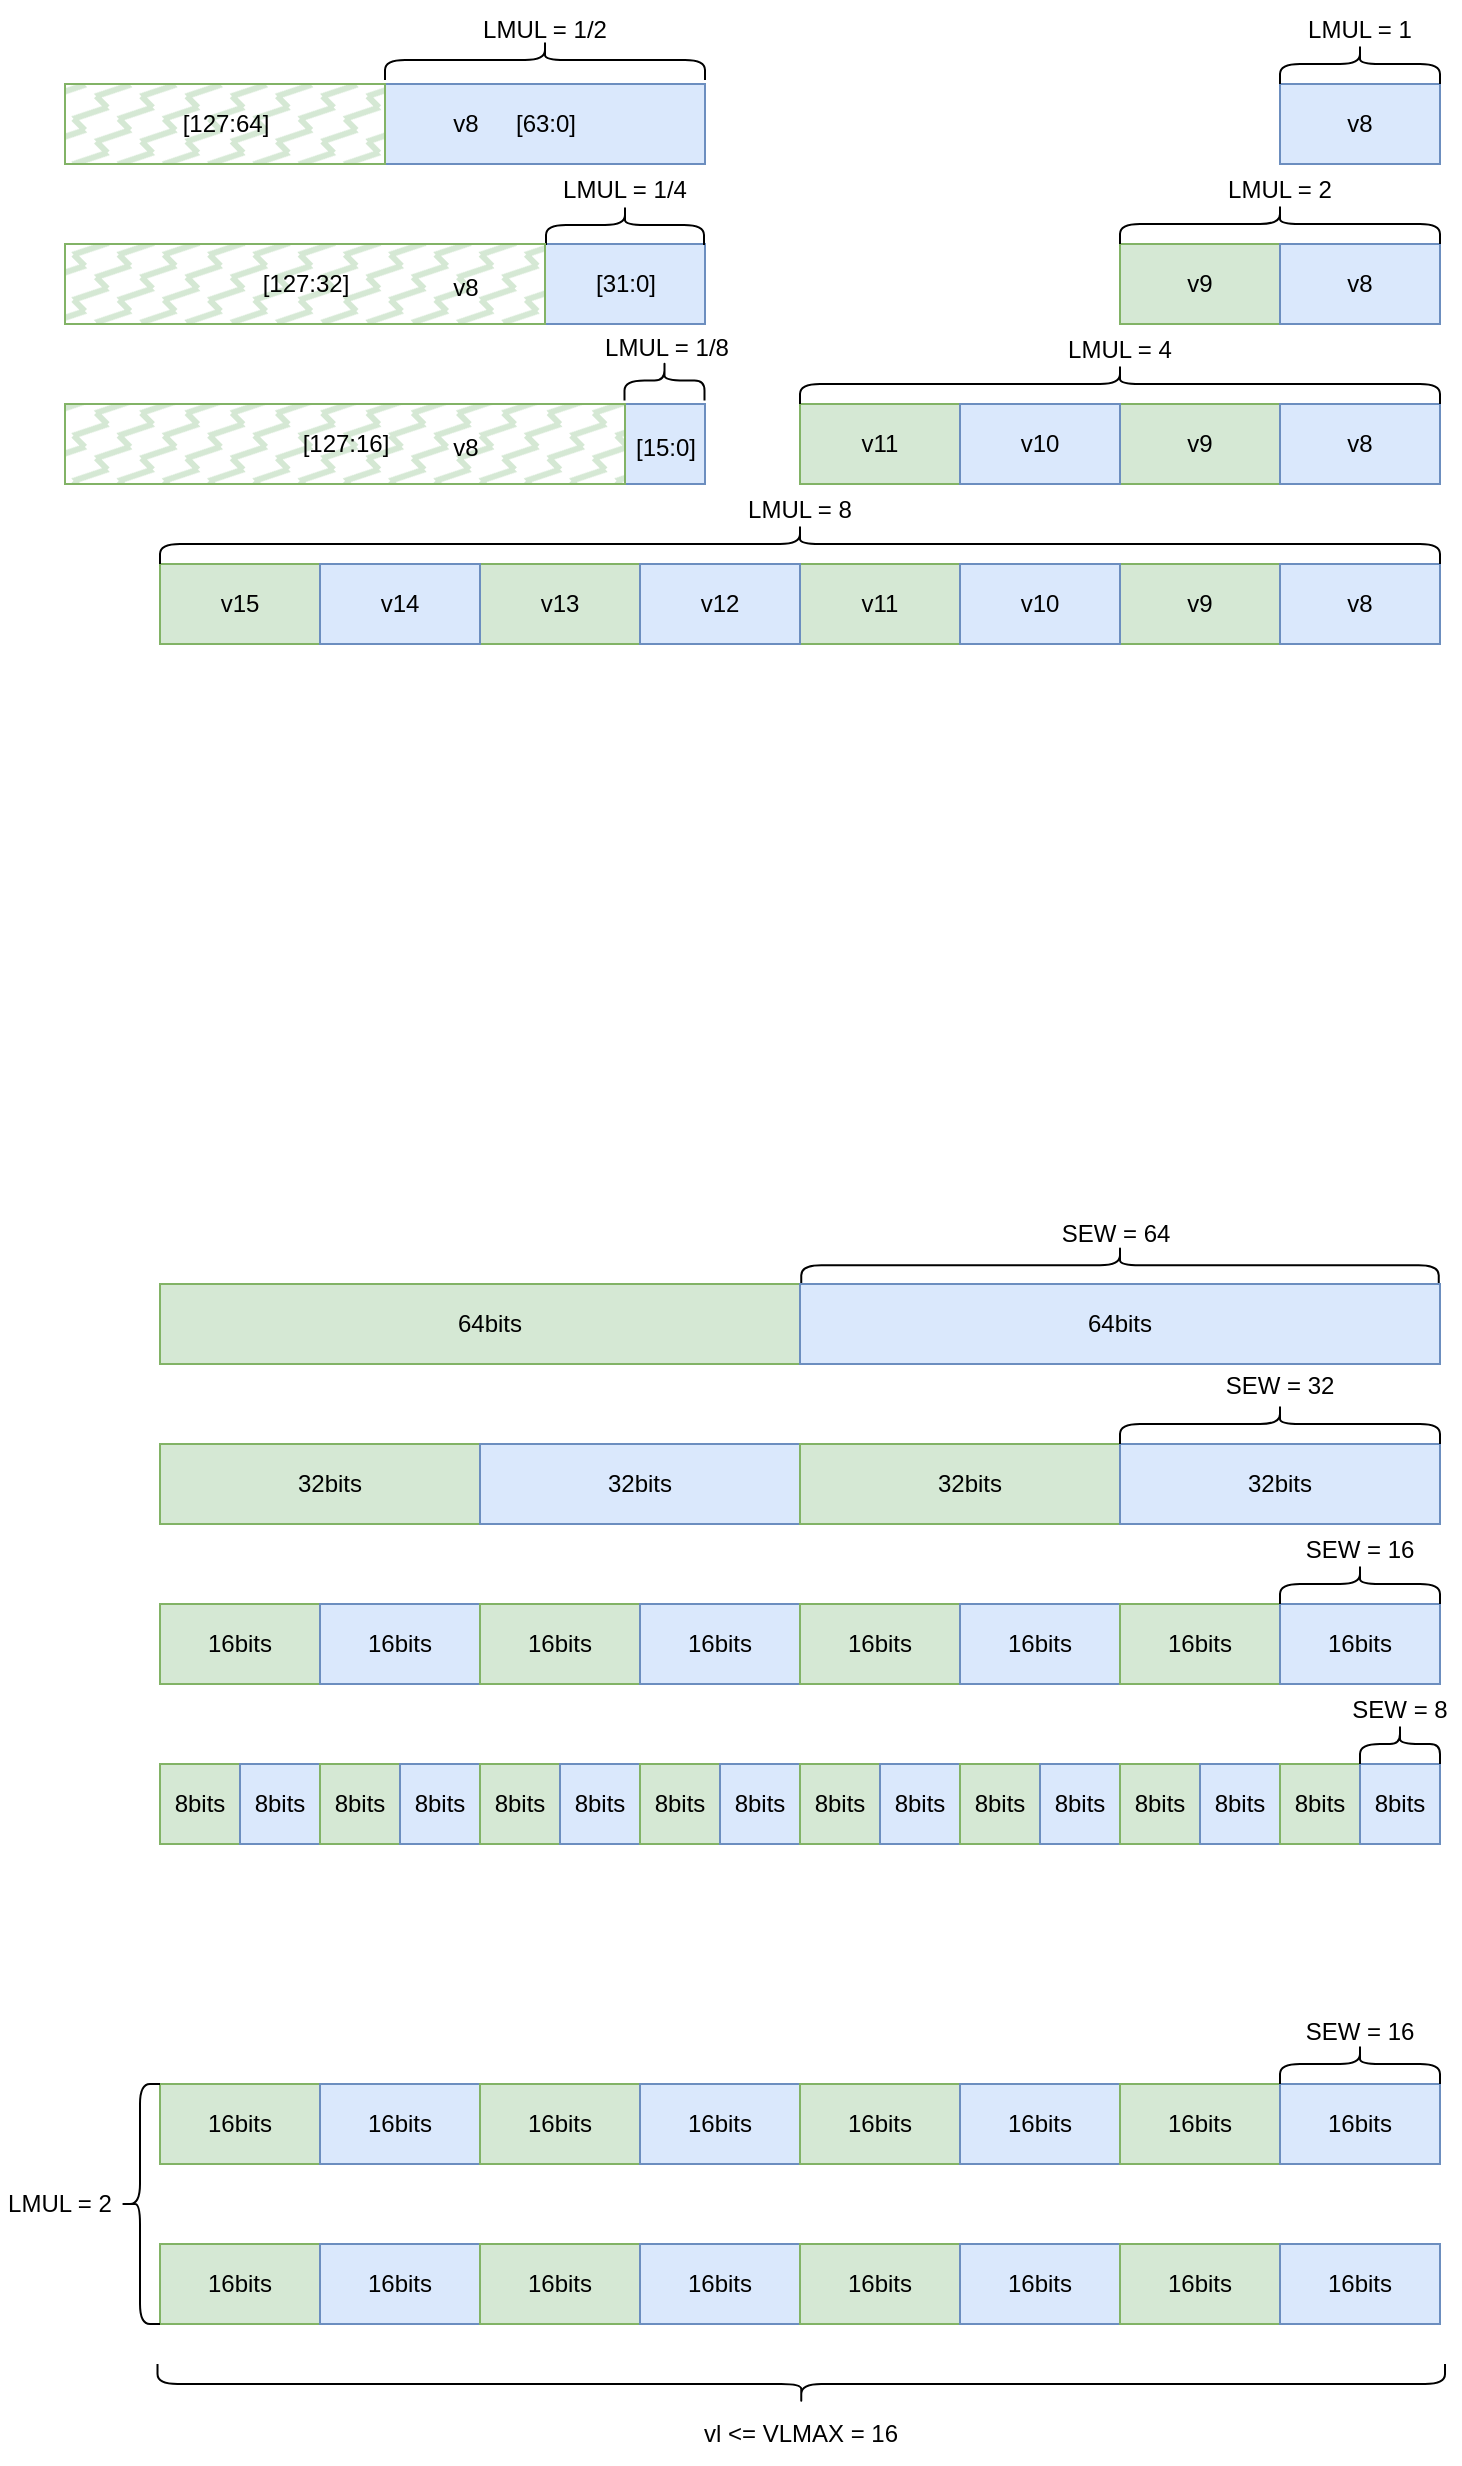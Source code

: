 <mxfile version="21.6.9" type="github">
  <diagram name="第 1 页" id="jzvlUdwYjkxxVMhNJvlO">
    <mxGraphModel dx="1154" dy="656" grid="0" gridSize="10" guides="1" tooltips="1" connect="1" arrows="1" fold="1" page="0" pageScale="1" pageWidth="827" pageHeight="1169" math="0" shadow="0">
      <root>
        <mxCell id="0" />
        <mxCell id="1" parent="0" />
        <mxCell id="4ZSyjeYfk-KYgpUlRUSk-16" value="" style="rounded=0;whiteSpace=wrap;html=1;fillColor=#dae8fc;strokeColor=#6c8ebf;" parent="1" vertex="1">
          <mxGeometry x="680" y="80" width="80" height="40" as="geometry" />
        </mxCell>
        <mxCell id="4ZSyjeYfk-KYgpUlRUSk-8" value="" style="rounded=0;whiteSpace=wrap;html=1;fillColor=#d5e8d4;strokeColor=#82b366;" parent="1" vertex="1">
          <mxGeometry x="600" y="160" width="80" height="40" as="geometry" />
        </mxCell>
        <mxCell id="4ZSyjeYfk-KYgpUlRUSk-9" value="" style="rounded=0;whiteSpace=wrap;html=1;fillColor=#dae8fc;strokeColor=#6c8ebf;" parent="1" vertex="1">
          <mxGeometry x="680" y="160" width="80" height="40" as="geometry" />
        </mxCell>
        <mxCell id="4ZSyjeYfk-KYgpUlRUSk-18" value="v8" style="text;html=1;strokeColor=none;fillColor=none;align=center;verticalAlign=middle;whiteSpace=wrap;rounded=0;" parent="1" vertex="1">
          <mxGeometry x="690" y="85" width="60" height="30" as="geometry" />
        </mxCell>
        <mxCell id="4ZSyjeYfk-KYgpUlRUSk-20" value="v9" style="text;html=1;strokeColor=none;fillColor=none;align=center;verticalAlign=middle;whiteSpace=wrap;rounded=0;" parent="1" vertex="1">
          <mxGeometry x="610" y="165" width="60" height="30" as="geometry" />
        </mxCell>
        <mxCell id="4ZSyjeYfk-KYgpUlRUSk-21" value="v8" style="text;html=1;strokeColor=none;fillColor=none;align=center;verticalAlign=middle;whiteSpace=wrap;rounded=0;" parent="1" vertex="1">
          <mxGeometry x="690" y="165" width="60" height="30" as="geometry" />
        </mxCell>
        <mxCell id="4ZSyjeYfk-KYgpUlRUSk-22" value="" style="rounded=0;whiteSpace=wrap;html=1;fillColor=#d5e8d4;strokeColor=#82b366;" parent="1" vertex="1">
          <mxGeometry x="600" y="240" width="80" height="40" as="geometry" />
        </mxCell>
        <mxCell id="4ZSyjeYfk-KYgpUlRUSk-23" value="" style="rounded=0;whiteSpace=wrap;html=1;fillColor=#dae8fc;strokeColor=#6c8ebf;" parent="1" vertex="1">
          <mxGeometry x="680" y="240" width="80" height="40" as="geometry" />
        </mxCell>
        <mxCell id="4ZSyjeYfk-KYgpUlRUSk-24" value="v9" style="text;html=1;strokeColor=none;fillColor=none;align=center;verticalAlign=middle;whiteSpace=wrap;rounded=0;" parent="1" vertex="1">
          <mxGeometry x="610" y="245" width="60" height="30" as="geometry" />
        </mxCell>
        <mxCell id="4ZSyjeYfk-KYgpUlRUSk-25" value="v8" style="text;html=1;strokeColor=none;fillColor=none;align=center;verticalAlign=middle;whiteSpace=wrap;rounded=0;" parent="1" vertex="1">
          <mxGeometry x="690" y="245" width="60" height="30" as="geometry" />
        </mxCell>
        <mxCell id="4ZSyjeYfk-KYgpUlRUSk-26" value="" style="rounded=0;whiteSpace=wrap;html=1;fillColor=#d5e8d4;strokeColor=#82b366;" parent="1" vertex="1">
          <mxGeometry x="440" y="240" width="80" height="40" as="geometry" />
        </mxCell>
        <mxCell id="4ZSyjeYfk-KYgpUlRUSk-27" value="" style="rounded=0;whiteSpace=wrap;html=1;fillColor=#dae8fc;strokeColor=#6c8ebf;" parent="1" vertex="1">
          <mxGeometry x="520" y="240" width="80" height="40" as="geometry" />
        </mxCell>
        <mxCell id="4ZSyjeYfk-KYgpUlRUSk-29" value="v10" style="text;html=1;strokeColor=none;fillColor=none;align=center;verticalAlign=middle;whiteSpace=wrap;rounded=0;" parent="1" vertex="1">
          <mxGeometry x="530" y="245" width="60" height="30" as="geometry" />
        </mxCell>
        <mxCell id="4ZSyjeYfk-KYgpUlRUSk-30" value="v11" style="text;html=1;strokeColor=none;fillColor=none;align=center;verticalAlign=middle;whiteSpace=wrap;rounded=0;" parent="1" vertex="1">
          <mxGeometry x="450" y="245" width="60" height="30" as="geometry" />
        </mxCell>
        <mxCell id="4ZSyjeYfk-KYgpUlRUSk-31" value="" style="rounded=0;whiteSpace=wrap;html=1;fillColor=#d5e8d4;strokeColor=#82b366;" parent="1" vertex="1">
          <mxGeometry x="600" y="320" width="80" height="40" as="geometry" />
        </mxCell>
        <mxCell id="4ZSyjeYfk-KYgpUlRUSk-32" value="" style="rounded=0;whiteSpace=wrap;html=1;fillColor=#dae8fc;strokeColor=#6c8ebf;" parent="1" vertex="1">
          <mxGeometry x="680" y="320" width="80" height="40" as="geometry" />
        </mxCell>
        <mxCell id="4ZSyjeYfk-KYgpUlRUSk-33" value="v9" style="text;html=1;strokeColor=none;fillColor=none;align=center;verticalAlign=middle;whiteSpace=wrap;rounded=0;" parent="1" vertex="1">
          <mxGeometry x="610" y="325" width="60" height="30" as="geometry" />
        </mxCell>
        <mxCell id="4ZSyjeYfk-KYgpUlRUSk-34" value="v8" style="text;html=1;strokeColor=none;fillColor=none;align=center;verticalAlign=middle;whiteSpace=wrap;rounded=0;" parent="1" vertex="1">
          <mxGeometry x="690" y="325" width="60" height="30" as="geometry" />
        </mxCell>
        <mxCell id="4ZSyjeYfk-KYgpUlRUSk-35" value="" style="rounded=0;whiteSpace=wrap;html=1;fillColor=#d5e8d4;strokeColor=#82b366;" parent="1" vertex="1">
          <mxGeometry x="440" y="320" width="80" height="40" as="geometry" />
        </mxCell>
        <mxCell id="4ZSyjeYfk-KYgpUlRUSk-36" value="" style="rounded=0;whiteSpace=wrap;html=1;fillColor=#dae8fc;strokeColor=#6c8ebf;" parent="1" vertex="1">
          <mxGeometry x="520" y="320" width="80" height="40" as="geometry" />
        </mxCell>
        <mxCell id="4ZSyjeYfk-KYgpUlRUSk-37" value="v10" style="text;html=1;strokeColor=none;fillColor=none;align=center;verticalAlign=middle;whiteSpace=wrap;rounded=0;" parent="1" vertex="1">
          <mxGeometry x="530" y="325" width="60" height="30" as="geometry" />
        </mxCell>
        <mxCell id="4ZSyjeYfk-KYgpUlRUSk-38" value="v11" style="text;html=1;strokeColor=none;fillColor=none;align=center;verticalAlign=middle;whiteSpace=wrap;rounded=0;" parent="1" vertex="1">
          <mxGeometry x="450" y="325" width="60" height="30" as="geometry" />
        </mxCell>
        <mxCell id="4ZSyjeYfk-KYgpUlRUSk-39" value="" style="rounded=0;whiteSpace=wrap;html=1;fillColor=#d5e8d4;strokeColor=#82b366;" parent="1" vertex="1">
          <mxGeometry x="280" y="320" width="80" height="40" as="geometry" />
        </mxCell>
        <mxCell id="4ZSyjeYfk-KYgpUlRUSk-40" value="" style="rounded=0;whiteSpace=wrap;html=1;fillColor=#dae8fc;strokeColor=#6c8ebf;" parent="1" vertex="1">
          <mxGeometry x="360" y="320" width="80" height="40" as="geometry" />
        </mxCell>
        <mxCell id="4ZSyjeYfk-KYgpUlRUSk-41" value="v13" style="text;html=1;strokeColor=none;fillColor=none;align=center;verticalAlign=middle;whiteSpace=wrap;rounded=0;" parent="1" vertex="1">
          <mxGeometry x="290" y="325" width="60" height="30" as="geometry" />
        </mxCell>
        <mxCell id="4ZSyjeYfk-KYgpUlRUSk-42" value="v12" style="text;html=1;strokeColor=none;fillColor=none;align=center;verticalAlign=middle;whiteSpace=wrap;rounded=0;" parent="1" vertex="1">
          <mxGeometry x="370" y="325" width="60" height="30" as="geometry" />
        </mxCell>
        <mxCell id="4ZSyjeYfk-KYgpUlRUSk-43" value="" style="rounded=0;whiteSpace=wrap;html=1;fillColor=#d5e8d4;strokeColor=#82b366;" parent="1" vertex="1">
          <mxGeometry x="120" y="320" width="80" height="40" as="geometry" />
        </mxCell>
        <mxCell id="4ZSyjeYfk-KYgpUlRUSk-44" value="" style="rounded=0;whiteSpace=wrap;html=1;fillColor=#dae8fc;strokeColor=#6c8ebf;" parent="1" vertex="1">
          <mxGeometry x="200" y="320" width="80" height="40" as="geometry" />
        </mxCell>
        <mxCell id="4ZSyjeYfk-KYgpUlRUSk-45" value="v14" style="text;html=1;strokeColor=none;fillColor=none;align=center;verticalAlign=middle;whiteSpace=wrap;rounded=0;" parent="1" vertex="1">
          <mxGeometry x="210" y="325" width="60" height="30" as="geometry" />
        </mxCell>
        <mxCell id="4ZSyjeYfk-KYgpUlRUSk-46" value="v15" style="text;html=1;strokeColor=none;fillColor=none;align=center;verticalAlign=middle;whiteSpace=wrap;rounded=0;" parent="1" vertex="1">
          <mxGeometry x="130" y="325" width="60" height="30" as="geometry" />
        </mxCell>
        <mxCell id="4ZSyjeYfk-KYgpUlRUSk-48" value="LMUL = 1" style="text;html=1;strokeColor=none;fillColor=none;align=center;verticalAlign=middle;whiteSpace=wrap;rounded=0;" parent="1" vertex="1">
          <mxGeometry x="690" y="38" width="60" height="30" as="geometry" />
        </mxCell>
        <mxCell id="4ZSyjeYfk-KYgpUlRUSk-52" value="" style="shape=curlyBracket;whiteSpace=wrap;html=1;rounded=1;flipH=1;labelPosition=right;verticalLabelPosition=middle;align=left;verticalAlign=middle;rotation=-90;" parent="1" vertex="1">
          <mxGeometry x="710" y="30" width="20" height="80" as="geometry" />
        </mxCell>
        <mxCell id="4ZSyjeYfk-KYgpUlRUSk-55" value="LMUL = 2" style="text;html=1;strokeColor=none;fillColor=none;align=center;verticalAlign=middle;whiteSpace=wrap;rounded=0;" parent="1" vertex="1">
          <mxGeometry x="650" y="118" width="60" height="30" as="geometry" />
        </mxCell>
        <mxCell id="4ZSyjeYfk-KYgpUlRUSk-56" value="" style="shape=curlyBracket;whiteSpace=wrap;html=1;rounded=1;flipH=1;labelPosition=right;verticalLabelPosition=middle;align=left;verticalAlign=middle;rotation=-90;" parent="1" vertex="1">
          <mxGeometry x="670" y="70" width="20" height="160" as="geometry" />
        </mxCell>
        <mxCell id="4ZSyjeYfk-KYgpUlRUSk-57" value="LMUL = 4" style="text;html=1;strokeColor=none;fillColor=none;align=center;verticalAlign=middle;whiteSpace=wrap;rounded=0;" parent="1" vertex="1">
          <mxGeometry x="570" y="198" width="60" height="30" as="geometry" />
        </mxCell>
        <mxCell id="4ZSyjeYfk-KYgpUlRUSk-58" value="" style="shape=curlyBracket;whiteSpace=wrap;html=1;rounded=1;flipH=1;labelPosition=right;verticalLabelPosition=middle;align=left;verticalAlign=middle;rotation=-90;" parent="1" vertex="1">
          <mxGeometry x="590" y="70" width="20" height="320" as="geometry" />
        </mxCell>
        <mxCell id="4ZSyjeYfk-KYgpUlRUSk-59" value="LMUL = 8" style="text;html=1;strokeColor=none;fillColor=none;align=center;verticalAlign=middle;whiteSpace=wrap;rounded=0;" parent="1" vertex="1">
          <mxGeometry x="410" y="278" width="60" height="30" as="geometry" />
        </mxCell>
        <mxCell id="4ZSyjeYfk-KYgpUlRUSk-60" value="" style="shape=curlyBracket;whiteSpace=wrap;html=1;rounded=1;flipH=1;labelPosition=right;verticalLabelPosition=middle;align=left;verticalAlign=middle;rotation=-90;" parent="1" vertex="1">
          <mxGeometry x="430" y="-10" width="20" height="640" as="geometry" />
        </mxCell>
        <mxCell id="4ZSyjeYfk-KYgpUlRUSk-87" value="16bits" style="rounded=0;whiteSpace=wrap;html=1;fillColor=#d5e8d4;strokeColor=#82b366;" parent="1" vertex="1">
          <mxGeometry x="120" y="840" width="80" height="40" as="geometry" />
        </mxCell>
        <mxCell id="4ZSyjeYfk-KYgpUlRUSk-88" value="16bits" style="rounded=0;whiteSpace=wrap;html=1;fillColor=#dae8fc;strokeColor=#6c8ebf;" parent="1" vertex="1">
          <mxGeometry x="200" y="840" width="80" height="40" as="geometry" />
        </mxCell>
        <mxCell id="4ZSyjeYfk-KYgpUlRUSk-91" value="" style="shape=curlyBracket;whiteSpace=wrap;html=1;rounded=1;flipH=1;labelPosition=right;verticalLabelPosition=middle;align=left;verticalAlign=middle;rotation=-90;" parent="1" vertex="1">
          <mxGeometry x="590" y="511.25" width="20" height="318.75" as="geometry" />
        </mxCell>
        <mxCell id="4ZSyjeYfk-KYgpUlRUSk-98" value="8bits" style="rounded=0;whiteSpace=wrap;html=1;fillColor=#d5e8d4;strokeColor=#82b366;" parent="1" vertex="1">
          <mxGeometry x="120" y="920" width="40" height="40" as="geometry" />
        </mxCell>
        <mxCell id="4ZSyjeYfk-KYgpUlRUSk-99" value="8bits" style="rounded=0;whiteSpace=wrap;html=1;fillColor=#dae8fc;strokeColor=#6c8ebf;" parent="1" vertex="1">
          <mxGeometry x="160" y="920" width="40" height="40" as="geometry" />
        </mxCell>
        <mxCell id="4ZSyjeYfk-KYgpUlRUSk-100" value="8bits" style="rounded=0;whiteSpace=wrap;html=1;fillColor=#d5e8d4;strokeColor=#82b366;" parent="1" vertex="1">
          <mxGeometry x="200" y="920" width="40" height="40" as="geometry" />
        </mxCell>
        <mxCell id="4ZSyjeYfk-KYgpUlRUSk-101" value="8bits" style="rounded=0;whiteSpace=wrap;html=1;fillColor=#dae8fc;strokeColor=#6c8ebf;" parent="1" vertex="1">
          <mxGeometry x="240" y="920" width="40" height="40" as="geometry" />
        </mxCell>
        <mxCell id="4ZSyjeYfk-KYgpUlRUSk-102" value="8bits" style="rounded=0;whiteSpace=wrap;html=1;fillColor=#d5e8d4;strokeColor=#82b366;" parent="1" vertex="1">
          <mxGeometry x="280" y="920" width="40" height="40" as="geometry" />
        </mxCell>
        <mxCell id="4ZSyjeYfk-KYgpUlRUSk-103" value="8bits" style="rounded=0;whiteSpace=wrap;html=1;fillColor=#dae8fc;strokeColor=#6c8ebf;" parent="1" vertex="1">
          <mxGeometry x="320" y="920" width="40" height="40" as="geometry" />
        </mxCell>
        <mxCell id="4ZSyjeYfk-KYgpUlRUSk-104" value="8bits" style="rounded=0;whiteSpace=wrap;html=1;fillColor=#d5e8d4;strokeColor=#82b366;" parent="1" vertex="1">
          <mxGeometry x="360" y="920" width="40" height="40" as="geometry" />
        </mxCell>
        <mxCell id="4ZSyjeYfk-KYgpUlRUSk-105" value="8bits" style="rounded=0;whiteSpace=wrap;html=1;fillColor=#dae8fc;strokeColor=#6c8ebf;" parent="1" vertex="1">
          <mxGeometry x="400" y="920" width="40" height="40" as="geometry" />
        </mxCell>
        <mxCell id="4ZSyjeYfk-KYgpUlRUSk-106" value="8bits" style="rounded=0;whiteSpace=wrap;html=1;fillColor=#d5e8d4;strokeColor=#82b366;" parent="1" vertex="1">
          <mxGeometry x="440" y="920" width="40" height="40" as="geometry" />
        </mxCell>
        <mxCell id="4ZSyjeYfk-KYgpUlRUSk-107" value="8bits" style="rounded=0;whiteSpace=wrap;html=1;fillColor=#dae8fc;strokeColor=#6c8ebf;" parent="1" vertex="1">
          <mxGeometry x="480" y="920" width="40" height="40" as="geometry" />
        </mxCell>
        <mxCell id="4ZSyjeYfk-KYgpUlRUSk-108" value="8bits" style="rounded=0;whiteSpace=wrap;html=1;fillColor=#d5e8d4;strokeColor=#82b366;" parent="1" vertex="1">
          <mxGeometry x="520" y="920" width="40" height="40" as="geometry" />
        </mxCell>
        <mxCell id="4ZSyjeYfk-KYgpUlRUSk-109" value="8bits" style="rounded=0;whiteSpace=wrap;html=1;fillColor=#dae8fc;strokeColor=#6c8ebf;" parent="1" vertex="1">
          <mxGeometry x="560" y="920" width="40" height="40" as="geometry" />
        </mxCell>
        <mxCell id="4ZSyjeYfk-KYgpUlRUSk-110" value="8bits" style="rounded=0;whiteSpace=wrap;html=1;fillColor=#d5e8d4;strokeColor=#82b366;" parent="1" vertex="1">
          <mxGeometry x="600" y="920" width="40" height="40" as="geometry" />
        </mxCell>
        <mxCell id="4ZSyjeYfk-KYgpUlRUSk-111" value="8bits" style="rounded=0;whiteSpace=wrap;html=1;fillColor=#dae8fc;strokeColor=#6c8ebf;" parent="1" vertex="1">
          <mxGeometry x="640" y="920" width="40" height="40" as="geometry" />
        </mxCell>
        <mxCell id="4ZSyjeYfk-KYgpUlRUSk-112" value="8bits" style="rounded=0;whiteSpace=wrap;html=1;fillColor=#d5e8d4;strokeColor=#82b366;" parent="1" vertex="1">
          <mxGeometry x="680" y="920" width="40" height="40" as="geometry" />
        </mxCell>
        <mxCell id="4ZSyjeYfk-KYgpUlRUSk-113" value="8bits" style="rounded=0;whiteSpace=wrap;html=1;fillColor=#dae8fc;strokeColor=#6c8ebf;" parent="1" vertex="1">
          <mxGeometry x="720" y="920" width="40" height="40" as="geometry" />
        </mxCell>
        <mxCell id="4ZSyjeYfk-KYgpUlRUSk-114" value="16bits" style="rounded=0;whiteSpace=wrap;html=1;fillColor=#d5e8d4;strokeColor=#82b366;" parent="1" vertex="1">
          <mxGeometry x="280" y="840" width="80" height="40" as="geometry" />
        </mxCell>
        <mxCell id="4ZSyjeYfk-KYgpUlRUSk-115" value="16bits" style="rounded=0;whiteSpace=wrap;html=1;fillColor=#dae8fc;strokeColor=#6c8ebf;" parent="1" vertex="1">
          <mxGeometry x="360" y="840" width="80" height="40" as="geometry" />
        </mxCell>
        <mxCell id="4ZSyjeYfk-KYgpUlRUSk-116" value="16bits" style="rounded=0;whiteSpace=wrap;html=1;fillColor=#d5e8d4;strokeColor=#82b366;" parent="1" vertex="1">
          <mxGeometry x="440" y="840" width="80" height="40" as="geometry" />
        </mxCell>
        <mxCell id="4ZSyjeYfk-KYgpUlRUSk-117" value="16bits" style="rounded=0;whiteSpace=wrap;html=1;fillColor=#dae8fc;strokeColor=#6c8ebf;" parent="1" vertex="1">
          <mxGeometry x="520" y="840" width="80" height="40" as="geometry" />
        </mxCell>
        <mxCell id="4ZSyjeYfk-KYgpUlRUSk-118" value="16bits" style="rounded=0;whiteSpace=wrap;html=1;fillColor=#d5e8d4;strokeColor=#82b366;" parent="1" vertex="1">
          <mxGeometry x="600" y="840" width="80" height="40" as="geometry" />
        </mxCell>
        <mxCell id="4ZSyjeYfk-KYgpUlRUSk-119" value="16bits" style="rounded=0;whiteSpace=wrap;html=1;fillColor=#dae8fc;strokeColor=#6c8ebf;" parent="1" vertex="1">
          <mxGeometry x="680" y="840" width="80" height="40" as="geometry" />
        </mxCell>
        <mxCell id="4ZSyjeYfk-KYgpUlRUSk-120" value="32bits" style="rounded=0;whiteSpace=wrap;html=1;fillColor=#d5e8d4;strokeColor=#82b366;" parent="1" vertex="1">
          <mxGeometry x="120" y="760" width="170" height="40" as="geometry" />
        </mxCell>
        <mxCell id="4ZSyjeYfk-KYgpUlRUSk-121" value="32bits" style="rounded=0;whiteSpace=wrap;html=1;fillColor=#dae8fc;strokeColor=#6c8ebf;" parent="1" vertex="1">
          <mxGeometry x="280" y="760" width="160" height="40" as="geometry" />
        </mxCell>
        <mxCell id="4ZSyjeYfk-KYgpUlRUSk-124" value="32bits" style="rounded=0;whiteSpace=wrap;html=1;fillColor=#d5e8d4;strokeColor=#82b366;" parent="1" vertex="1">
          <mxGeometry x="440" y="760" width="170" height="40" as="geometry" />
        </mxCell>
        <mxCell id="4ZSyjeYfk-KYgpUlRUSk-125" value="32bits" style="rounded=0;whiteSpace=wrap;html=1;fillColor=#dae8fc;strokeColor=#6c8ebf;" parent="1" vertex="1">
          <mxGeometry x="600" y="760" width="160" height="40" as="geometry" />
        </mxCell>
        <mxCell id="4ZSyjeYfk-KYgpUlRUSk-126" value="64bits" style="rounded=0;whiteSpace=wrap;html=1;fillColor=#d5e8d4;strokeColor=#82b366;" parent="1" vertex="1">
          <mxGeometry x="120" y="680" width="330" height="40" as="geometry" />
        </mxCell>
        <mxCell id="4ZSyjeYfk-KYgpUlRUSk-127" value="64bits" style="rounded=0;whiteSpace=wrap;html=1;fillColor=#dae8fc;strokeColor=#6c8ebf;" parent="1" vertex="1">
          <mxGeometry x="440" y="680" width="320" height="40" as="geometry" />
        </mxCell>
        <mxCell id="4ZSyjeYfk-KYgpUlRUSk-128" value="SEW = 64" style="text;html=1;strokeColor=none;fillColor=none;align=center;verticalAlign=middle;whiteSpace=wrap;rounded=0;" parent="1" vertex="1">
          <mxGeometry x="567.5" y="640" width="60" height="30" as="geometry" />
        </mxCell>
        <mxCell id="4ZSyjeYfk-KYgpUlRUSk-129" value="SEW = 16" style="text;html=1;strokeColor=none;fillColor=none;align=center;verticalAlign=middle;whiteSpace=wrap;rounded=0;" parent="1" vertex="1">
          <mxGeometry x="690" y="798" width="60" height="30" as="geometry" />
        </mxCell>
        <mxCell id="4ZSyjeYfk-KYgpUlRUSk-130" value="" style="shape=curlyBracket;whiteSpace=wrap;html=1;rounded=1;flipH=1;labelPosition=right;verticalLabelPosition=middle;align=left;verticalAlign=middle;rotation=-90;" parent="1" vertex="1">
          <mxGeometry x="710" y="790" width="20" height="80" as="geometry" />
        </mxCell>
        <mxCell id="4ZSyjeYfk-KYgpUlRUSk-131" value="SEW = 8" style="text;html=1;strokeColor=none;fillColor=none;align=center;verticalAlign=middle;whiteSpace=wrap;rounded=0;" parent="1" vertex="1">
          <mxGeometry x="710" y="878" width="60" height="30" as="geometry" />
        </mxCell>
        <mxCell id="4ZSyjeYfk-KYgpUlRUSk-132" value="" style="shape=curlyBracket;whiteSpace=wrap;html=1;rounded=1;flipH=1;labelPosition=right;verticalLabelPosition=middle;align=left;verticalAlign=middle;rotation=-90;" parent="1" vertex="1">
          <mxGeometry x="730" y="890" width="20" height="40" as="geometry" />
        </mxCell>
        <mxCell id="4ZSyjeYfk-KYgpUlRUSk-133" value="SEW = 32" style="text;html=1;strokeColor=none;fillColor=none;align=center;verticalAlign=middle;whiteSpace=wrap;rounded=0;" parent="1" vertex="1">
          <mxGeometry x="650" y="715.5" width="60" height="30" as="geometry" />
        </mxCell>
        <mxCell id="4ZSyjeYfk-KYgpUlRUSk-134" value="" style="shape=curlyBracket;whiteSpace=wrap;html=1;rounded=1;flipH=1;labelPosition=right;verticalLabelPosition=middle;align=left;verticalAlign=middle;rotation=-90;" parent="1" vertex="1">
          <mxGeometry x="670" y="670" width="20" height="160" as="geometry" />
        </mxCell>
        <mxCell id="4ZSyjeYfk-KYgpUlRUSk-135" value="" style="rounded=0;whiteSpace=wrap;html=1;fillColor=#dae8fc;strokeColor=#6c8ebf;" parent="1" vertex="1">
          <mxGeometry x="232.5" y="80" width="160" height="40" as="geometry" />
        </mxCell>
        <mxCell id="4ZSyjeYfk-KYgpUlRUSk-136" value="[63:0]" style="text;html=1;strokeColor=none;fillColor=none;align=center;verticalAlign=middle;whiteSpace=wrap;rounded=0;" parent="1" vertex="1">
          <mxGeometry x="282.5" y="85" width="60" height="30" as="geometry" />
        </mxCell>
        <mxCell id="4ZSyjeYfk-KYgpUlRUSk-137" value="LMUL = 1/2" style="text;html=1;strokeColor=none;fillColor=none;align=center;verticalAlign=middle;whiteSpace=wrap;rounded=0;" parent="1" vertex="1">
          <mxGeometry x="276" y="38" width="73" height="30" as="geometry" />
        </mxCell>
        <mxCell id="4ZSyjeYfk-KYgpUlRUSk-138" value="" style="shape=curlyBracket;whiteSpace=wrap;html=1;rounded=1;flipH=1;labelPosition=right;verticalLabelPosition=middle;align=left;verticalAlign=middle;rotation=-90;" parent="1" vertex="1">
          <mxGeometry x="302.5" y="-12" width="20" height="160" as="geometry" />
        </mxCell>
        <mxCell id="4ZSyjeYfk-KYgpUlRUSk-141" value="[127:64]" style="rounded=0;whiteSpace=wrap;html=1;fillColor=#d5e8d4;strokeColor=#82b366;glass=0;fillStyle=zigzag-line;" parent="1" vertex="1">
          <mxGeometry x="72.5" y="80" width="160" height="40" as="geometry" />
        </mxCell>
        <mxCell id="4ZSyjeYfk-KYgpUlRUSk-149" value="" style="rounded=0;whiteSpace=wrap;html=1;fillColor=#dae8fc;strokeColor=#6c8ebf;" parent="1" vertex="1">
          <mxGeometry x="312.5" y="160" width="80" height="40" as="geometry" />
        </mxCell>
        <mxCell id="4ZSyjeYfk-KYgpUlRUSk-150" value="[31:0]" style="text;html=1;strokeColor=none;fillColor=none;align=center;verticalAlign=middle;whiteSpace=wrap;rounded=0;" parent="1" vertex="1">
          <mxGeometry x="322.5" y="165" width="60" height="30" as="geometry" />
        </mxCell>
        <mxCell id="4ZSyjeYfk-KYgpUlRUSk-151" value="LMUL = 1/4" style="text;html=1;strokeColor=none;fillColor=none;align=center;verticalAlign=middle;whiteSpace=wrap;rounded=0;" parent="1" vertex="1">
          <mxGeometry x="316" y="118" width="73" height="30" as="geometry" />
        </mxCell>
        <mxCell id="4ZSyjeYfk-KYgpUlRUSk-152" value="" style="shape=curlyBracket;whiteSpace=wrap;html=1;rounded=1;flipH=1;labelPosition=right;verticalLabelPosition=middle;align=left;verticalAlign=middle;rotation=-90;" parent="1" vertex="1">
          <mxGeometry x="342.5" y="111" width="20" height="79" as="geometry" />
        </mxCell>
        <mxCell id="4ZSyjeYfk-KYgpUlRUSk-153" value="[127:32]" style="rounded=0;whiteSpace=wrap;html=1;fillColor=#d5e8d4;strokeColor=#82b366;glass=0;fillStyle=zigzag-line;" parent="1" vertex="1">
          <mxGeometry x="72.5" y="160" width="240" height="40" as="geometry" />
        </mxCell>
        <mxCell id="4ZSyjeYfk-KYgpUlRUSk-154" value="" style="rounded=0;whiteSpace=wrap;html=1;fillColor=#dae8fc;strokeColor=#6c8ebf;" parent="1" vertex="1">
          <mxGeometry x="352.5" y="240" width="40" height="40" as="geometry" />
        </mxCell>
        <mxCell id="4ZSyjeYfk-KYgpUlRUSk-155" value="[15:0]" style="text;html=1;strokeColor=none;fillColor=none;align=center;verticalAlign=middle;whiteSpace=wrap;rounded=0;" parent="1" vertex="1">
          <mxGeometry x="357.5" y="247" width="30" height="30" as="geometry" />
        </mxCell>
        <mxCell id="4ZSyjeYfk-KYgpUlRUSk-156" value="" style="shape=curlyBracket;whiteSpace=wrap;html=1;rounded=1;flipH=1;labelPosition=right;verticalLabelPosition=middle;align=left;verticalAlign=middle;rotation=-90;" parent="1" vertex="1">
          <mxGeometry x="362.25" y="208.25" width="20" height="40" as="geometry" />
        </mxCell>
        <mxCell id="4ZSyjeYfk-KYgpUlRUSk-157" value="[127:16]" style="rounded=0;whiteSpace=wrap;html=1;fillColor=#d5e8d4;strokeColor=#82b366;glass=0;fillStyle=zigzag-line;" parent="1" vertex="1">
          <mxGeometry x="72.5" y="240" width="280" height="40" as="geometry" />
        </mxCell>
        <mxCell id="4ZSyjeYfk-KYgpUlRUSk-162" value="LMUL = 1/8" style="text;html=1;strokeColor=none;fillColor=none;align=center;verticalAlign=middle;whiteSpace=wrap;rounded=0;" parent="1" vertex="1">
          <mxGeometry x="337" y="197" width="73" height="30" as="geometry" />
        </mxCell>
        <mxCell id="4ZSyjeYfk-KYgpUlRUSk-163" value="v8" style="text;html=1;strokeColor=none;fillColor=none;align=center;verticalAlign=middle;whiteSpace=wrap;rounded=0;" parent="1" vertex="1">
          <mxGeometry x="242.5" y="85" width="60" height="30" as="geometry" />
        </mxCell>
        <mxCell id="4ZSyjeYfk-KYgpUlRUSk-164" value="v8" style="text;html=1;strokeColor=none;fillColor=none;align=center;verticalAlign=middle;whiteSpace=wrap;rounded=0;" parent="1" vertex="1">
          <mxGeometry x="242.5" y="167" width="60" height="30" as="geometry" />
        </mxCell>
        <mxCell id="4ZSyjeYfk-KYgpUlRUSk-165" value="v8" style="text;html=1;strokeColor=none;fillColor=none;align=center;verticalAlign=middle;whiteSpace=wrap;rounded=0;" parent="1" vertex="1">
          <mxGeometry x="242.5" y="247" width="60" height="30" as="geometry" />
        </mxCell>
        <mxCell id="Npj3FiJe4xxj8t1RyHZ7-1" value="16bits" style="rounded=0;whiteSpace=wrap;html=1;fillColor=#d5e8d4;strokeColor=#82b366;" vertex="1" parent="1">
          <mxGeometry x="120" y="1080" width="80" height="40" as="geometry" />
        </mxCell>
        <mxCell id="Npj3FiJe4xxj8t1RyHZ7-2" value="16bits" style="rounded=0;whiteSpace=wrap;html=1;fillColor=#dae8fc;strokeColor=#6c8ebf;" vertex="1" parent="1">
          <mxGeometry x="200" y="1080" width="80" height="40" as="geometry" />
        </mxCell>
        <mxCell id="Npj3FiJe4xxj8t1RyHZ7-3" value="16bits" style="rounded=0;whiteSpace=wrap;html=1;fillColor=#d5e8d4;strokeColor=#82b366;" vertex="1" parent="1">
          <mxGeometry x="280" y="1080" width="80" height="40" as="geometry" />
        </mxCell>
        <mxCell id="Npj3FiJe4xxj8t1RyHZ7-4" value="16bits" style="rounded=0;whiteSpace=wrap;html=1;fillColor=#dae8fc;strokeColor=#6c8ebf;" vertex="1" parent="1">
          <mxGeometry x="360" y="1080" width="80" height="40" as="geometry" />
        </mxCell>
        <mxCell id="Npj3FiJe4xxj8t1RyHZ7-5" value="16bits" style="rounded=0;whiteSpace=wrap;html=1;fillColor=#d5e8d4;strokeColor=#82b366;" vertex="1" parent="1">
          <mxGeometry x="440" y="1080" width="80" height="40" as="geometry" />
        </mxCell>
        <mxCell id="Npj3FiJe4xxj8t1RyHZ7-6" value="16bits" style="rounded=0;whiteSpace=wrap;html=1;fillColor=#dae8fc;strokeColor=#6c8ebf;" vertex="1" parent="1">
          <mxGeometry x="520" y="1080" width="80" height="40" as="geometry" />
        </mxCell>
        <mxCell id="Npj3FiJe4xxj8t1RyHZ7-7" value="16bits" style="rounded=0;whiteSpace=wrap;html=1;fillColor=#d5e8d4;strokeColor=#82b366;" vertex="1" parent="1">
          <mxGeometry x="600" y="1080" width="80" height="40" as="geometry" />
        </mxCell>
        <mxCell id="Npj3FiJe4xxj8t1RyHZ7-8" value="16bits" style="rounded=0;whiteSpace=wrap;html=1;fillColor=#dae8fc;strokeColor=#6c8ebf;" vertex="1" parent="1">
          <mxGeometry x="680" y="1080" width="80" height="40" as="geometry" />
        </mxCell>
        <mxCell id="Npj3FiJe4xxj8t1RyHZ7-9" value="" style="shape=curlyBracket;whiteSpace=wrap;html=1;rounded=1;flipH=1;labelPosition=right;verticalLabelPosition=middle;align=left;verticalAlign=middle;rotation=-90;" vertex="1" parent="1">
          <mxGeometry x="710" y="1030" width="20" height="80" as="geometry" />
        </mxCell>
        <mxCell id="Npj3FiJe4xxj8t1RyHZ7-10" value="SEW = 16" style="text;html=1;strokeColor=none;fillColor=none;align=center;verticalAlign=middle;whiteSpace=wrap;rounded=0;" vertex="1" parent="1">
          <mxGeometry x="690" y="1039" width="60" height="30" as="geometry" />
        </mxCell>
        <mxCell id="Npj3FiJe4xxj8t1RyHZ7-11" value="16bits" style="rounded=0;whiteSpace=wrap;html=1;fillColor=#d5e8d4;strokeColor=#82b366;" vertex="1" parent="1">
          <mxGeometry x="120" y="1160" width="80" height="40" as="geometry" />
        </mxCell>
        <mxCell id="Npj3FiJe4xxj8t1RyHZ7-12" value="16bits" style="rounded=0;whiteSpace=wrap;html=1;fillColor=#dae8fc;strokeColor=#6c8ebf;" vertex="1" parent="1">
          <mxGeometry x="200" y="1160" width="80" height="40" as="geometry" />
        </mxCell>
        <mxCell id="Npj3FiJe4xxj8t1RyHZ7-13" value="16bits" style="rounded=0;whiteSpace=wrap;html=1;fillColor=#d5e8d4;strokeColor=#82b366;" vertex="1" parent="1">
          <mxGeometry x="280" y="1160" width="80" height="40" as="geometry" />
        </mxCell>
        <mxCell id="Npj3FiJe4xxj8t1RyHZ7-14" value="16bits" style="rounded=0;whiteSpace=wrap;html=1;fillColor=#dae8fc;strokeColor=#6c8ebf;" vertex="1" parent="1">
          <mxGeometry x="360" y="1160" width="80" height="40" as="geometry" />
        </mxCell>
        <mxCell id="Npj3FiJe4xxj8t1RyHZ7-15" value="16bits" style="rounded=0;whiteSpace=wrap;html=1;fillColor=#d5e8d4;strokeColor=#82b366;" vertex="1" parent="1">
          <mxGeometry x="440" y="1160" width="80" height="40" as="geometry" />
        </mxCell>
        <mxCell id="Npj3FiJe4xxj8t1RyHZ7-16" value="16bits" style="rounded=0;whiteSpace=wrap;html=1;fillColor=#dae8fc;strokeColor=#6c8ebf;" vertex="1" parent="1">
          <mxGeometry x="520" y="1160" width="80" height="40" as="geometry" />
        </mxCell>
        <mxCell id="Npj3FiJe4xxj8t1RyHZ7-17" value="16bits" style="rounded=0;whiteSpace=wrap;html=1;fillColor=#d5e8d4;strokeColor=#82b366;" vertex="1" parent="1">
          <mxGeometry x="600" y="1160" width="80" height="40" as="geometry" />
        </mxCell>
        <mxCell id="Npj3FiJe4xxj8t1RyHZ7-18" value="16bits" style="rounded=0;whiteSpace=wrap;html=1;fillColor=#dae8fc;strokeColor=#6c8ebf;" vertex="1" parent="1">
          <mxGeometry x="680" y="1160" width="80" height="40" as="geometry" />
        </mxCell>
        <mxCell id="Npj3FiJe4xxj8t1RyHZ7-19" value="" style="shape=curlyBracket;whiteSpace=wrap;html=1;rounded=1;labelPosition=left;verticalLabelPosition=middle;align=right;verticalAlign=middle;" vertex="1" parent="1">
          <mxGeometry x="100" y="1080" width="20" height="120" as="geometry" />
        </mxCell>
        <mxCell id="Npj3FiJe4xxj8t1RyHZ7-20" value="LMUL = 2" style="text;html=1;strokeColor=none;fillColor=none;align=center;verticalAlign=middle;whiteSpace=wrap;rounded=0;" vertex="1" parent="1">
          <mxGeometry x="40" y="1125" width="60" height="30" as="geometry" />
        </mxCell>
        <mxCell id="Npj3FiJe4xxj8t1RyHZ7-21" value="" style="shape=curlyBracket;whiteSpace=wrap;html=1;rounded=1;flipH=1;labelPosition=right;verticalLabelPosition=middle;align=left;verticalAlign=middle;rotation=90;" vertex="1" parent="1">
          <mxGeometry x="430.63" y="908.13" width="20" height="643.75" as="geometry" />
        </mxCell>
        <mxCell id="Npj3FiJe4xxj8t1RyHZ7-22" value="vl &amp;lt;= VLMAX = 16" style="text;html=1;strokeColor=none;fillColor=none;align=center;verticalAlign=middle;whiteSpace=wrap;rounded=0;" vertex="1" parent="1">
          <mxGeometry x="385.95" y="1240" width="109.37" height="30" as="geometry" />
        </mxCell>
      </root>
    </mxGraphModel>
  </diagram>
</mxfile>
